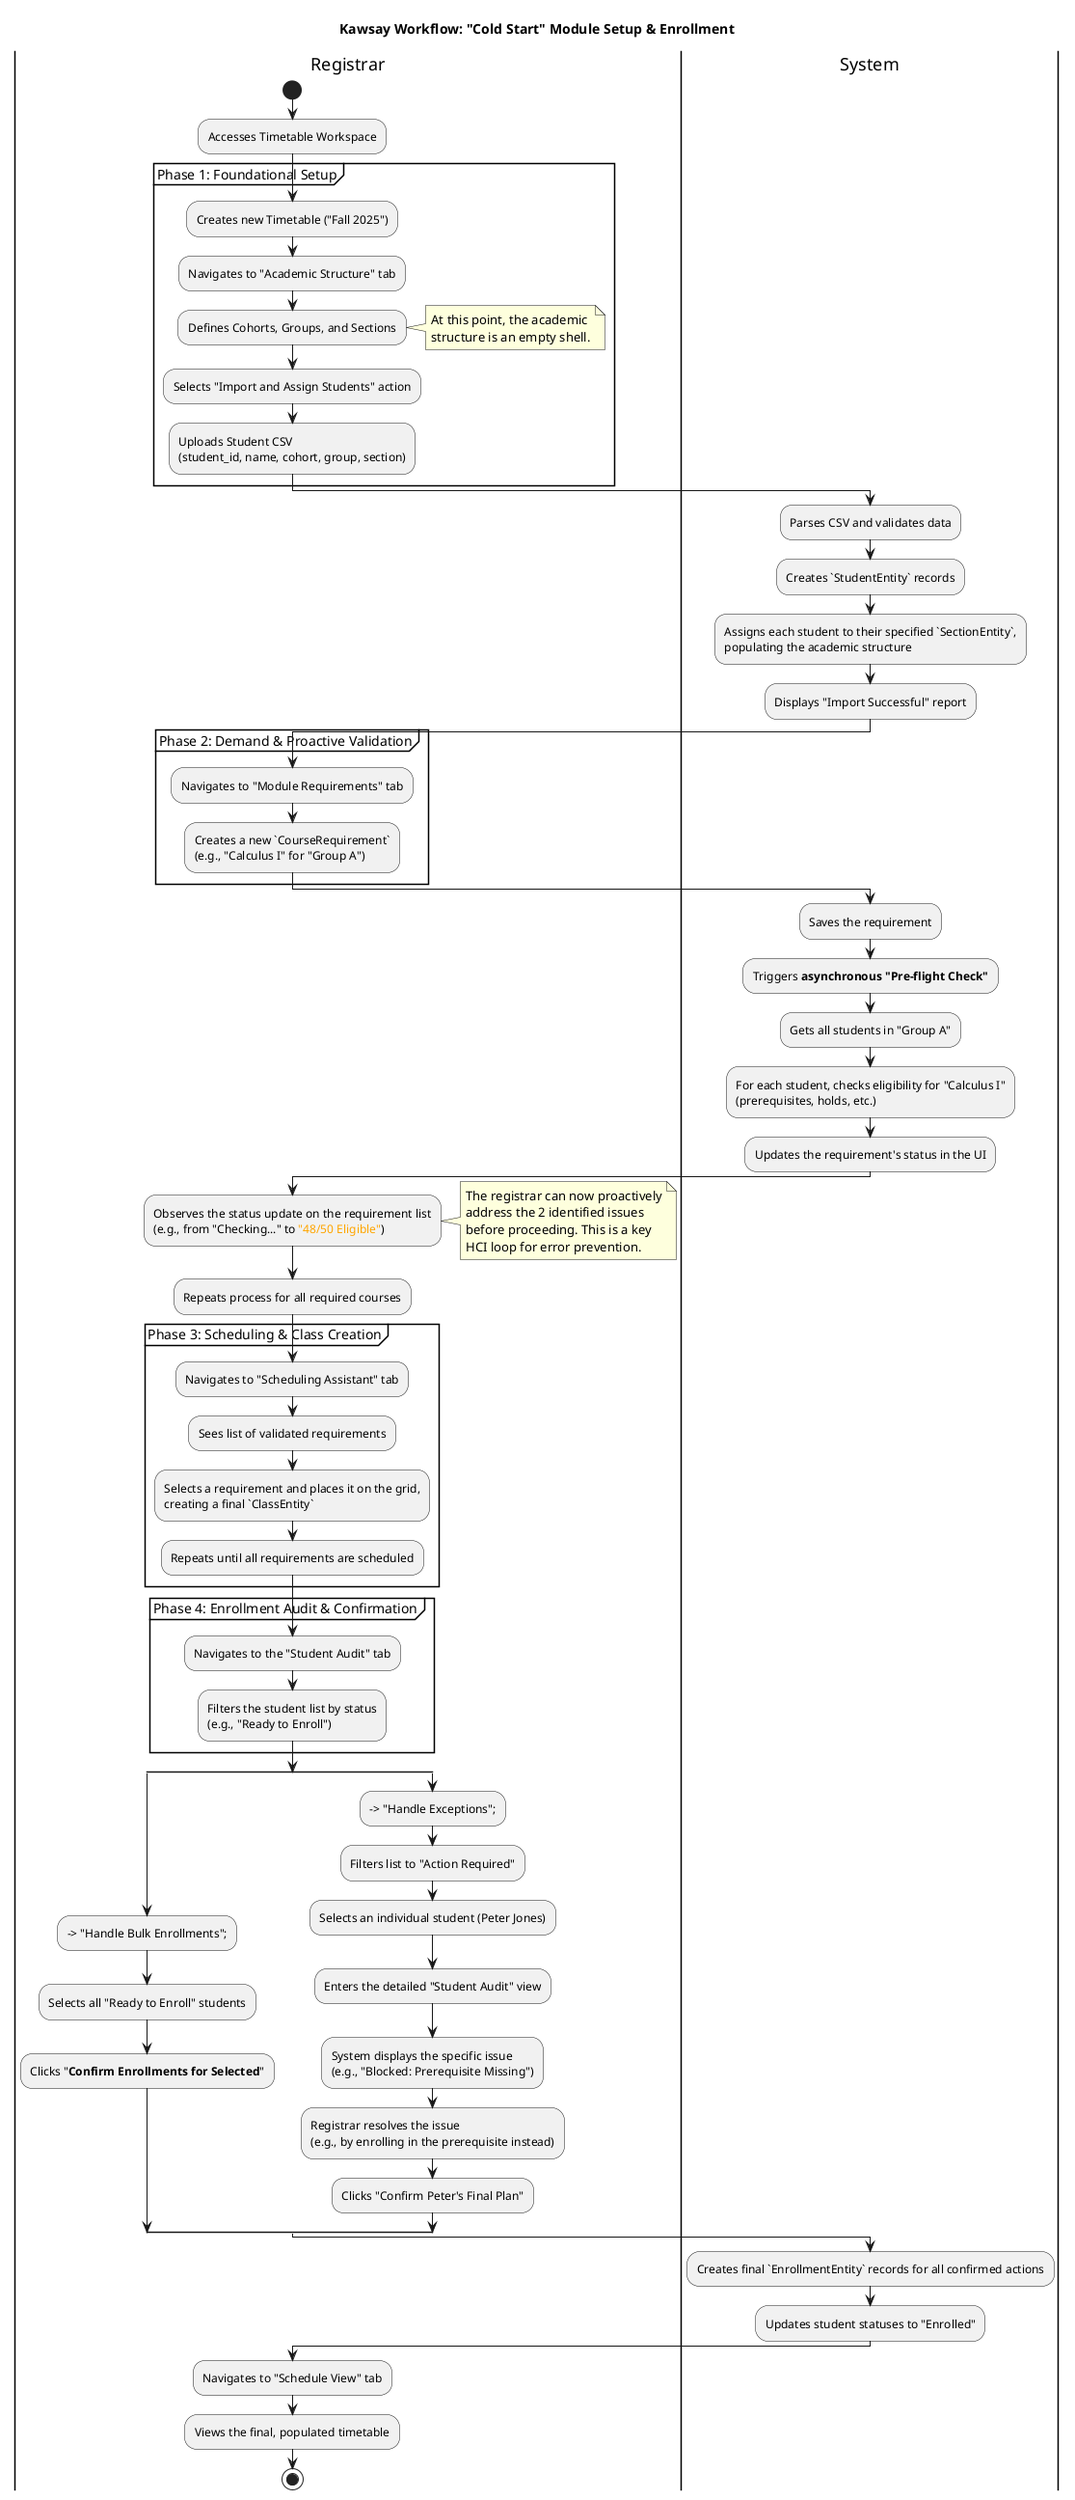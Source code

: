 @startuml
title Kawsay Workflow: "Cold Start" Module Setup & Enrollment

|Registrar|
start
:Accesses Timetable Workspace;

partition "Phase 1: Foundational Setup" {
    :Creates new Timetable ("Fall 2025");
    :Navigates to "Academic Structure" tab;
    :Defines Cohorts, Groups, and Sections;
    note right
        At this point, the academic
        structure is an empty shell.
    end note
    :Selects "Import and Assign Students" action;
    :Uploads Student CSV
    (student_id, name, cohort, group, section);
}

|System|
:Parses CSV and validates data;
:Creates `StudentEntity` records;
:Assigns each student to their specified `SectionEntity`,
populating the academic structure;
:Displays "Import Successful" report;

|Registrar|
partition "Phase 2: Demand & Proactive Validation" {
    :Navigates to "Module Requirements" tab;
    :Creates a new `CourseRequirement`
    (e.g., "Calculus I" for "Group A");
}

|System|
:Saves the requirement;
:Triggers **asynchronous "Pre-flight Check"**;
:Gets all students in "Group A";
:For each student, checks eligibility for "Calculus I"
(prerequisites, holds, etc.);
:Updates the requirement's status in the UI;

|Registrar|
:Observes the status update on the requirement list
(e.g., from "Checking..." to <font color=orange>"48/50 Eligible"</font>);
note right
    The registrar can now proactively
    address the 2 identified issues
    before proceeding. This is a key
    HCI loop for error prevention.
end note
:Repeats process for all required courses;

partition "Phase 3: Scheduling & Class Creation" {
    :Navigates to "Scheduling Assistant" tab;
    :Sees list of validated requirements;
    :Selects a requirement and places it on the grid,
    creating a final `ClassEntity`;
    :Repeats until all requirements are scheduled;
}

partition "Phase 4: Enrollment Audit & Confirmation" {
    :Navigates to the "Student Audit" tab;
    :Filters the student list by status
    (e.g., "Ready to Enroll");
}

split
    --> "Handle Bulk Enrollments";
    |Registrar|
    :Selects all "Ready to Enroll" students;
    :Clicks "**Confirm Enrollments for Selected**";
split again
    --> "Handle Exceptions";
    |Registrar|
    :Filters list to "Action Required";
    :Selects an individual student (Peter Jones);
    :Enters the detailed "Student Audit" view;
    :System displays the specific issue
    (e.g., "Blocked: Prerequisite Missing");
    :Registrar resolves the issue
    (e.g., by enrolling in the prerequisite instead);
    :Clicks "Confirm Peter's Final Plan";
end split

|System|
:Creates final `EnrollmentEntity` records for all confirmed actions;
:Updates student statuses to "Enrolled";

|Registrar|
:Navigates to "Schedule View" tab;
:Views the final, populated timetable;
stop
@enduml
